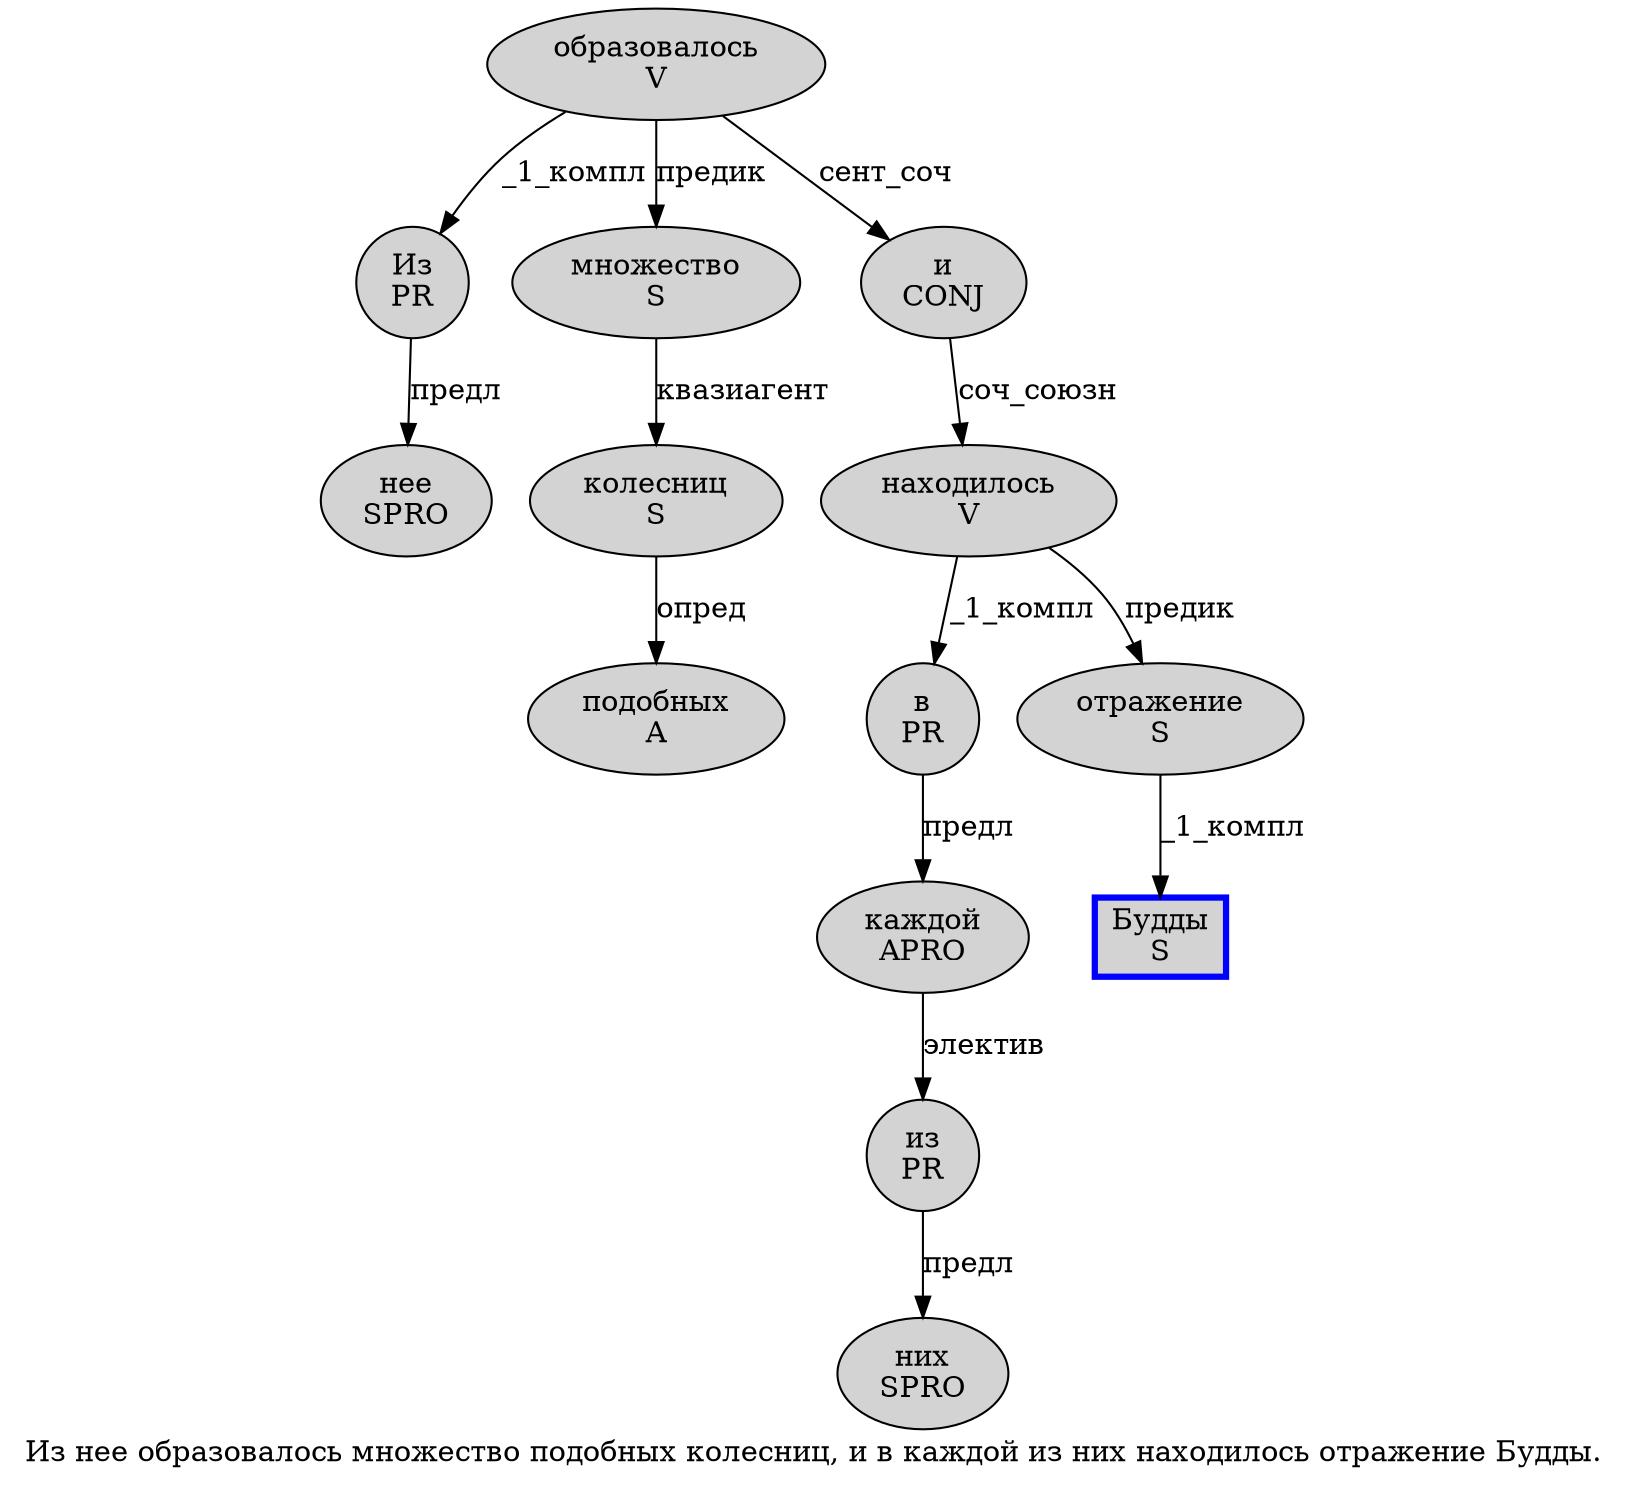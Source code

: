 digraph SENTENCE_620 {
	graph [label="Из нее образовалось множество подобных колесниц, и в каждой из них находилось отражение Будды."]
	node [style=filled]
		0 [label="Из
PR" color="" fillcolor=lightgray penwidth=1 shape=ellipse]
		1 [label="нее
SPRO" color="" fillcolor=lightgray penwidth=1 shape=ellipse]
		2 [label="образовалось
V" color="" fillcolor=lightgray penwidth=1 shape=ellipse]
		3 [label="множество
S" color="" fillcolor=lightgray penwidth=1 shape=ellipse]
		4 [label="подобных
A" color="" fillcolor=lightgray penwidth=1 shape=ellipse]
		5 [label="колесниц
S" color="" fillcolor=lightgray penwidth=1 shape=ellipse]
		7 [label="и
CONJ" color="" fillcolor=lightgray penwidth=1 shape=ellipse]
		8 [label="в
PR" color="" fillcolor=lightgray penwidth=1 shape=ellipse]
		9 [label="каждой
APRO" color="" fillcolor=lightgray penwidth=1 shape=ellipse]
		10 [label="из
PR" color="" fillcolor=lightgray penwidth=1 shape=ellipse]
		11 [label="них
SPRO" color="" fillcolor=lightgray penwidth=1 shape=ellipse]
		12 [label="находилось
V" color="" fillcolor=lightgray penwidth=1 shape=ellipse]
		13 [label="отражение
S" color="" fillcolor=lightgray penwidth=1 shape=ellipse]
		14 [label="Будды
S" color=blue fillcolor=lightgray penwidth=3 shape=box]
			10 -> 11 [label="предл"]
			9 -> 10 [label="электив"]
			2 -> 0 [label="_1_компл"]
			2 -> 3 [label="предик"]
			2 -> 7 [label="сент_соч"]
			3 -> 5 [label="квазиагент"]
			12 -> 8 [label="_1_компл"]
			12 -> 13 [label="предик"]
			7 -> 12 [label="соч_союзн"]
			5 -> 4 [label="опред"]
			8 -> 9 [label="предл"]
			0 -> 1 [label="предл"]
			13 -> 14 [label="_1_компл"]
}